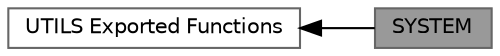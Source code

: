 digraph "SYSTEM"
{
 // LATEX_PDF_SIZE
  bgcolor="transparent";
  edge [fontname=Helvetica,fontsize=10,labelfontname=Helvetica,labelfontsize=10];
  node [fontname=Helvetica,fontsize=10,shape=box,height=0.2,width=0.4];
  rankdir=LR;
  Node1 [id="Node000001",label="SYSTEM",height=0.2,width=0.4,color="gray40", fillcolor="grey60", style="filled", fontcolor="black",tooltip=" "];
  Node2 [id="Node000002",label="UTILS Exported Functions",height=0.2,width=0.4,color="grey40", fillcolor="white", style="filled",URL="$group___u_t_i_l_s___l_l___exported___functions.html",tooltip=" "];
  Node2->Node1 [shape=plaintext, dir="back", style="solid"];
}
